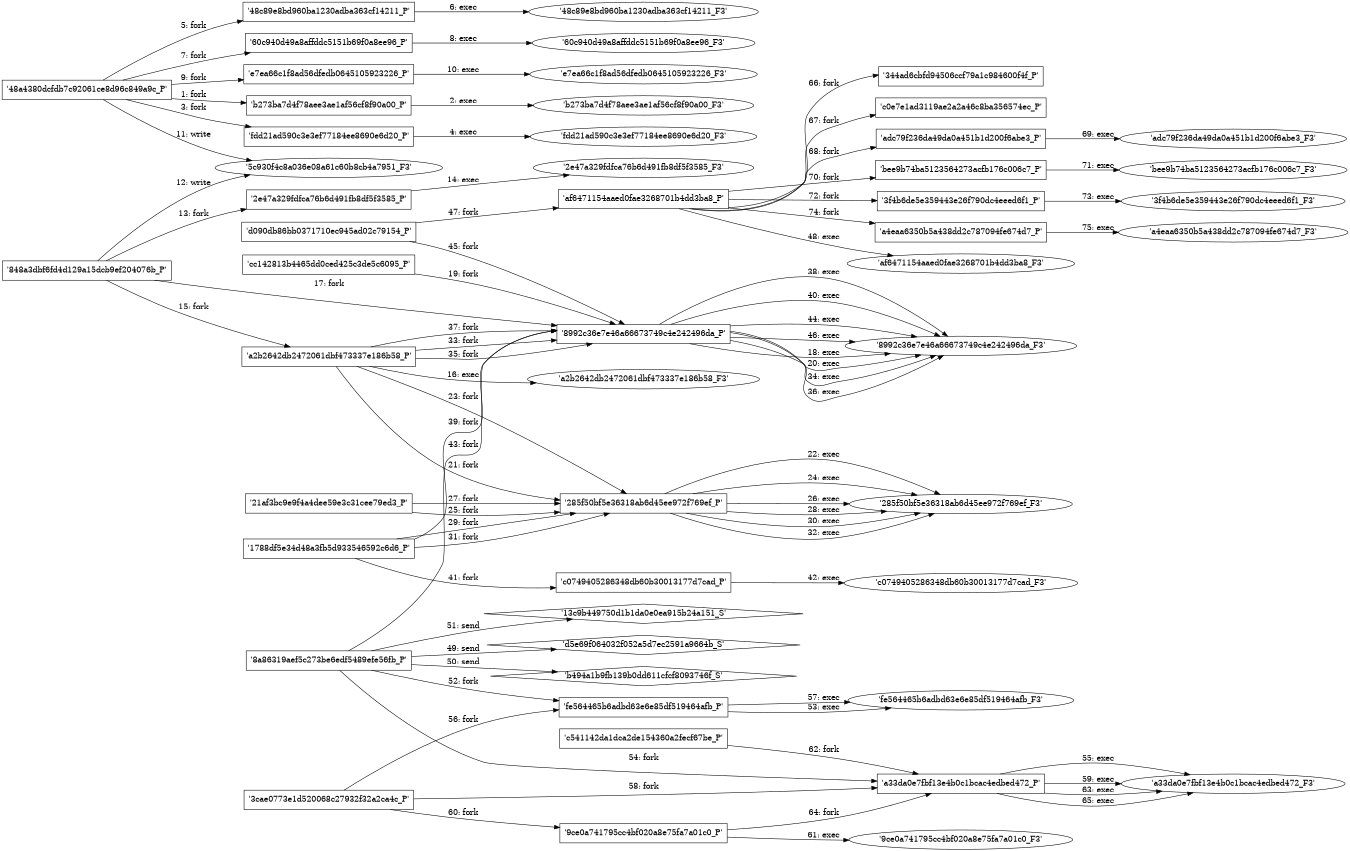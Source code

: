 digraph "D:\Learning\Paper\apt\基于CTI的攻击预警\Dataset\攻击图\ASGfromALLCTI\New tech support scam launches communication or phone call app.dot" {
rankdir="LR"
size="9"
fixedsize="false"
splines="true"
nodesep=0.3
ranksep=0
fontsize=10
overlap="scalexy"
engine= "neato"
	"'48a4380dcfdb7c92061ce8d96c849a9c_P'" [node_type=Process shape=box]
	"'b273ba7d4f78aee3ae1af56cf8f90a00_P'" [node_type=Process shape=box]
	"'48a4380dcfdb7c92061ce8d96c849a9c_P'" -> "'b273ba7d4f78aee3ae1af56cf8f90a00_P'" [label="1: fork"]
	"'b273ba7d4f78aee3ae1af56cf8f90a00_P'" [node_type=Process shape=box]
	"'b273ba7d4f78aee3ae1af56cf8f90a00_F3'" [node_type=File shape=ellipse]
	"'b273ba7d4f78aee3ae1af56cf8f90a00_P'" -> "'b273ba7d4f78aee3ae1af56cf8f90a00_F3'" [label="2: exec"]
	"'48a4380dcfdb7c92061ce8d96c849a9c_P'" [node_type=Process shape=box]
	"'fdd21ad590c3e3ef77184ee8690e6d20_P'" [node_type=Process shape=box]
	"'48a4380dcfdb7c92061ce8d96c849a9c_P'" -> "'fdd21ad590c3e3ef77184ee8690e6d20_P'" [label="3: fork"]
	"'fdd21ad590c3e3ef77184ee8690e6d20_P'" [node_type=Process shape=box]
	"'fdd21ad590c3e3ef77184ee8690e6d20_F3'" [node_type=File shape=ellipse]
	"'fdd21ad590c3e3ef77184ee8690e6d20_P'" -> "'fdd21ad590c3e3ef77184ee8690e6d20_F3'" [label="4: exec"]
	"'48a4380dcfdb7c92061ce8d96c849a9c_P'" [node_type=Process shape=box]
	"'48c89e8bd960ba1230adba363cf14211_P'" [node_type=Process shape=box]
	"'48a4380dcfdb7c92061ce8d96c849a9c_P'" -> "'48c89e8bd960ba1230adba363cf14211_P'" [label="5: fork"]
	"'48c89e8bd960ba1230adba363cf14211_P'" [node_type=Process shape=box]
	"'48c89e8bd960ba1230adba363cf14211_F3'" [node_type=File shape=ellipse]
	"'48c89e8bd960ba1230adba363cf14211_P'" -> "'48c89e8bd960ba1230adba363cf14211_F3'" [label="6: exec"]
	"'48a4380dcfdb7c92061ce8d96c849a9c_P'" [node_type=Process shape=box]
	"'60c940d49a8affddc5151b69f0a8ee96_P'" [node_type=Process shape=box]
	"'48a4380dcfdb7c92061ce8d96c849a9c_P'" -> "'60c940d49a8affddc5151b69f0a8ee96_P'" [label="7: fork"]
	"'60c940d49a8affddc5151b69f0a8ee96_P'" [node_type=Process shape=box]
	"'60c940d49a8affddc5151b69f0a8ee96_F3'" [node_type=File shape=ellipse]
	"'60c940d49a8affddc5151b69f0a8ee96_P'" -> "'60c940d49a8affddc5151b69f0a8ee96_F3'" [label="8: exec"]
	"'48a4380dcfdb7c92061ce8d96c849a9c_P'" [node_type=Process shape=box]
	"'e7ea66c1f8ad56dfedb0645105923226_P'" [node_type=Process shape=box]
	"'48a4380dcfdb7c92061ce8d96c849a9c_P'" -> "'e7ea66c1f8ad56dfedb0645105923226_P'" [label="9: fork"]
	"'e7ea66c1f8ad56dfedb0645105923226_P'" [node_type=Process shape=box]
	"'e7ea66c1f8ad56dfedb0645105923226_F3'" [node_type=File shape=ellipse]
	"'e7ea66c1f8ad56dfedb0645105923226_P'" -> "'e7ea66c1f8ad56dfedb0645105923226_F3'" [label="10: exec"]
	"'5c930f4c8a036e08a61c60b8cb4a7951_F3'" [node_type=file shape=ellipse]
	"'48a4380dcfdb7c92061ce8d96c849a9c_P'" [node_type=Process shape=box]
	"'48a4380dcfdb7c92061ce8d96c849a9c_P'" -> "'5c930f4c8a036e08a61c60b8cb4a7951_F3'" [label="11: write"]
	"'5c930f4c8a036e08a61c60b8cb4a7951_F3'" [node_type=file shape=ellipse]
	"'848a3dbf6fd4d129a15dcb9ef204076b_P'" [node_type=Process shape=box]
	"'848a3dbf6fd4d129a15dcb9ef204076b_P'" -> "'5c930f4c8a036e08a61c60b8cb4a7951_F3'" [label="12: write"]
	"'848a3dbf6fd4d129a15dcb9ef204076b_P'" [node_type=Process shape=box]
	"'2e47a329fdfca76b6d491fb8df5f3585_P'" [node_type=Process shape=box]
	"'848a3dbf6fd4d129a15dcb9ef204076b_P'" -> "'2e47a329fdfca76b6d491fb8df5f3585_P'" [label="13: fork"]
	"'2e47a329fdfca76b6d491fb8df5f3585_P'" [node_type=Process shape=box]
	"'2e47a329fdfca76b6d491fb8df5f3585_F3'" [node_type=File shape=ellipse]
	"'2e47a329fdfca76b6d491fb8df5f3585_P'" -> "'2e47a329fdfca76b6d491fb8df5f3585_F3'" [label="14: exec"]
	"'848a3dbf6fd4d129a15dcb9ef204076b_P'" [node_type=Process shape=box]
	"'a2b2642db2472061dbf473337e186b58_P'" [node_type=Process shape=box]
	"'848a3dbf6fd4d129a15dcb9ef204076b_P'" -> "'a2b2642db2472061dbf473337e186b58_P'" [label="15: fork"]
	"'a2b2642db2472061dbf473337e186b58_P'" [node_type=Process shape=box]
	"'a2b2642db2472061dbf473337e186b58_F3'" [node_type=File shape=ellipse]
	"'a2b2642db2472061dbf473337e186b58_P'" -> "'a2b2642db2472061dbf473337e186b58_F3'" [label="16: exec"]
	"'848a3dbf6fd4d129a15dcb9ef204076b_P'" [node_type=Process shape=box]
	"'8992c36e7e46a66673749c4e242496da_P'" [node_type=Process shape=box]
	"'848a3dbf6fd4d129a15dcb9ef204076b_P'" -> "'8992c36e7e46a66673749c4e242496da_P'" [label="17: fork"]
	"'8992c36e7e46a66673749c4e242496da_P'" [node_type=Process shape=box]
	"'8992c36e7e46a66673749c4e242496da_F3'" [node_type=File shape=ellipse]
	"'8992c36e7e46a66673749c4e242496da_P'" -> "'8992c36e7e46a66673749c4e242496da_F3'" [label="18: exec"]
	"'cc142813b4465dd0ced425c3de5c6095_P'" [node_type=Process shape=box]
	"'8992c36e7e46a66673749c4e242496da_P'" [node_type=Process shape=box]
	"'cc142813b4465dd0ced425c3de5c6095_P'" -> "'8992c36e7e46a66673749c4e242496da_P'" [label="19: fork"]
	"'8992c36e7e46a66673749c4e242496da_P'" [node_type=Process shape=box]
	"'8992c36e7e46a66673749c4e242496da_F3'" [node_type=File shape=ellipse]
	"'8992c36e7e46a66673749c4e242496da_P'" -> "'8992c36e7e46a66673749c4e242496da_F3'" [label="20: exec"]
	"'a2b2642db2472061dbf473337e186b58_P'" [node_type=Process shape=box]
	"'285f50bf5e36318ab6d45ee972f769ef_P'" [node_type=Process shape=box]
	"'a2b2642db2472061dbf473337e186b58_P'" -> "'285f50bf5e36318ab6d45ee972f769ef_P'" [label="21: fork"]
	"'285f50bf5e36318ab6d45ee972f769ef_P'" [node_type=Process shape=box]
	"'285f50bf5e36318ab6d45ee972f769ef_F3'" [node_type=File shape=ellipse]
	"'285f50bf5e36318ab6d45ee972f769ef_P'" -> "'285f50bf5e36318ab6d45ee972f769ef_F3'" [label="22: exec"]
	"'a2b2642db2472061dbf473337e186b58_P'" [node_type=Process shape=box]
	"'285f50bf5e36318ab6d45ee972f769ef_P'" [node_type=Process shape=box]
	"'a2b2642db2472061dbf473337e186b58_P'" -> "'285f50bf5e36318ab6d45ee972f769ef_P'" [label="23: fork"]
	"'285f50bf5e36318ab6d45ee972f769ef_P'" [node_type=Process shape=box]
	"'285f50bf5e36318ab6d45ee972f769ef_F3'" [node_type=File shape=ellipse]
	"'285f50bf5e36318ab6d45ee972f769ef_P'" -> "'285f50bf5e36318ab6d45ee972f769ef_F3'" [label="24: exec"]
	"'21af3bc9e9f4a4dee59e3c31cee79ed3_P'" [node_type=Process shape=box]
	"'285f50bf5e36318ab6d45ee972f769ef_P'" [node_type=Process shape=box]
	"'21af3bc9e9f4a4dee59e3c31cee79ed3_P'" -> "'285f50bf5e36318ab6d45ee972f769ef_P'" [label="25: fork"]
	"'285f50bf5e36318ab6d45ee972f769ef_P'" [node_type=Process shape=box]
	"'285f50bf5e36318ab6d45ee972f769ef_F3'" [node_type=File shape=ellipse]
	"'285f50bf5e36318ab6d45ee972f769ef_P'" -> "'285f50bf5e36318ab6d45ee972f769ef_F3'" [label="26: exec"]
	"'21af3bc9e9f4a4dee59e3c31cee79ed3_P'" [node_type=Process shape=box]
	"'285f50bf5e36318ab6d45ee972f769ef_P'" [node_type=Process shape=box]
	"'21af3bc9e9f4a4dee59e3c31cee79ed3_P'" -> "'285f50bf5e36318ab6d45ee972f769ef_P'" [label="27: fork"]
	"'285f50bf5e36318ab6d45ee972f769ef_P'" [node_type=Process shape=box]
	"'285f50bf5e36318ab6d45ee972f769ef_F3'" [node_type=File shape=ellipse]
	"'285f50bf5e36318ab6d45ee972f769ef_P'" -> "'285f50bf5e36318ab6d45ee972f769ef_F3'" [label="28: exec"]
	"'1788df5e34d48a3fb5d933546592c6d6_P'" [node_type=Process shape=box]
	"'285f50bf5e36318ab6d45ee972f769ef_P'" [node_type=Process shape=box]
	"'1788df5e34d48a3fb5d933546592c6d6_P'" -> "'285f50bf5e36318ab6d45ee972f769ef_P'" [label="29: fork"]
	"'285f50bf5e36318ab6d45ee972f769ef_P'" [node_type=Process shape=box]
	"'285f50bf5e36318ab6d45ee972f769ef_F3'" [node_type=File shape=ellipse]
	"'285f50bf5e36318ab6d45ee972f769ef_P'" -> "'285f50bf5e36318ab6d45ee972f769ef_F3'" [label="30: exec"]
	"'1788df5e34d48a3fb5d933546592c6d6_P'" [node_type=Process shape=box]
	"'285f50bf5e36318ab6d45ee972f769ef_P'" [node_type=Process shape=box]
	"'1788df5e34d48a3fb5d933546592c6d6_P'" -> "'285f50bf5e36318ab6d45ee972f769ef_P'" [label="31: fork"]
	"'285f50bf5e36318ab6d45ee972f769ef_P'" [node_type=Process shape=box]
	"'285f50bf5e36318ab6d45ee972f769ef_F3'" [node_type=File shape=ellipse]
	"'285f50bf5e36318ab6d45ee972f769ef_P'" -> "'285f50bf5e36318ab6d45ee972f769ef_F3'" [label="32: exec"]
	"'a2b2642db2472061dbf473337e186b58_P'" [node_type=Process shape=box]
	"'8992c36e7e46a66673749c4e242496da_P'" [node_type=Process shape=box]
	"'a2b2642db2472061dbf473337e186b58_P'" -> "'8992c36e7e46a66673749c4e242496da_P'" [label="33: fork"]
	"'8992c36e7e46a66673749c4e242496da_P'" [node_type=Process shape=box]
	"'8992c36e7e46a66673749c4e242496da_F3'" [node_type=File shape=ellipse]
	"'8992c36e7e46a66673749c4e242496da_P'" -> "'8992c36e7e46a66673749c4e242496da_F3'" [label="34: exec"]
	"'a2b2642db2472061dbf473337e186b58_P'" [node_type=Process shape=box]
	"'8992c36e7e46a66673749c4e242496da_P'" [node_type=Process shape=box]
	"'a2b2642db2472061dbf473337e186b58_P'" -> "'8992c36e7e46a66673749c4e242496da_P'" [label="35: fork"]
	"'8992c36e7e46a66673749c4e242496da_P'" [node_type=Process shape=box]
	"'8992c36e7e46a66673749c4e242496da_F3'" [node_type=File shape=ellipse]
	"'8992c36e7e46a66673749c4e242496da_P'" -> "'8992c36e7e46a66673749c4e242496da_F3'" [label="36: exec"]
	"'a2b2642db2472061dbf473337e186b58_P'" [node_type=Process shape=box]
	"'8992c36e7e46a66673749c4e242496da_P'" [node_type=Process shape=box]
	"'a2b2642db2472061dbf473337e186b58_P'" -> "'8992c36e7e46a66673749c4e242496da_P'" [label="37: fork"]
	"'8992c36e7e46a66673749c4e242496da_P'" [node_type=Process shape=box]
	"'8992c36e7e46a66673749c4e242496da_F3'" [node_type=File shape=ellipse]
	"'8992c36e7e46a66673749c4e242496da_P'" -> "'8992c36e7e46a66673749c4e242496da_F3'" [label="38: exec"]
	"'1788df5e34d48a3fb5d933546592c6d6_P'" [node_type=Process shape=box]
	"'8992c36e7e46a66673749c4e242496da_P'" [node_type=Process shape=box]
	"'1788df5e34d48a3fb5d933546592c6d6_P'" -> "'8992c36e7e46a66673749c4e242496da_P'" [label="39: fork"]
	"'8992c36e7e46a66673749c4e242496da_P'" [node_type=Process shape=box]
	"'8992c36e7e46a66673749c4e242496da_F3'" [node_type=File shape=ellipse]
	"'8992c36e7e46a66673749c4e242496da_P'" -> "'8992c36e7e46a66673749c4e242496da_F3'" [label="40: exec"]
	"'1788df5e34d48a3fb5d933546592c6d6_P'" [node_type=Process shape=box]
	"'c0749405286348db60b30013177d7cad_P'" [node_type=Process shape=box]
	"'1788df5e34d48a3fb5d933546592c6d6_P'" -> "'c0749405286348db60b30013177d7cad_P'" [label="41: fork"]
	"'c0749405286348db60b30013177d7cad_P'" [node_type=Process shape=box]
	"'c0749405286348db60b30013177d7cad_F3'" [node_type=File shape=ellipse]
	"'c0749405286348db60b30013177d7cad_P'" -> "'c0749405286348db60b30013177d7cad_F3'" [label="42: exec"]
	"'8a86319aef5c273be6edf5489efe56fb_P'" [node_type=Process shape=box]
	"'8992c36e7e46a66673749c4e242496da_P'" [node_type=Process shape=box]
	"'8a86319aef5c273be6edf5489efe56fb_P'" -> "'8992c36e7e46a66673749c4e242496da_P'" [label="43: fork"]
	"'8992c36e7e46a66673749c4e242496da_P'" [node_type=Process shape=box]
	"'8992c36e7e46a66673749c4e242496da_F3'" [node_type=File shape=ellipse]
	"'8992c36e7e46a66673749c4e242496da_P'" -> "'8992c36e7e46a66673749c4e242496da_F3'" [label="44: exec"]
	"'d090db86bb0371710ec945ad02c79154_P'" [node_type=Process shape=box]
	"'8992c36e7e46a66673749c4e242496da_P'" [node_type=Process shape=box]
	"'d090db86bb0371710ec945ad02c79154_P'" -> "'8992c36e7e46a66673749c4e242496da_P'" [label="45: fork"]
	"'8992c36e7e46a66673749c4e242496da_P'" [node_type=Process shape=box]
	"'8992c36e7e46a66673749c4e242496da_F3'" [node_type=File shape=ellipse]
	"'8992c36e7e46a66673749c4e242496da_P'" -> "'8992c36e7e46a66673749c4e242496da_F3'" [label="46: exec"]
	"'d090db86bb0371710ec945ad02c79154_P'" [node_type=Process shape=box]
	"'af6471154aaed0fae3268701b4dd3ba8_P'" [node_type=Process shape=box]
	"'d090db86bb0371710ec945ad02c79154_P'" -> "'af6471154aaed0fae3268701b4dd3ba8_P'" [label="47: fork"]
	"'af6471154aaed0fae3268701b4dd3ba8_P'" [node_type=Process shape=box]
	"'af6471154aaed0fae3268701b4dd3ba8_F3'" [node_type=File shape=ellipse]
	"'af6471154aaed0fae3268701b4dd3ba8_P'" -> "'af6471154aaed0fae3268701b4dd3ba8_F3'" [label="48: exec"]
	"'d5e69f064032f052a5d7ec2591a9664b_S'" [node_type=Socket shape=diamond]
	"'8a86319aef5c273be6edf5489efe56fb_P'" [node_type=Process shape=box]
	"'8a86319aef5c273be6edf5489efe56fb_P'" -> "'d5e69f064032f052a5d7ec2591a9664b_S'" [label="49: send"]
	"'b494a1b9fb139b0dd611cfcf8093746f_S'" [node_type=Socket shape=diamond]
	"'8a86319aef5c273be6edf5489efe56fb_P'" [node_type=Process shape=box]
	"'8a86319aef5c273be6edf5489efe56fb_P'" -> "'b494a1b9fb139b0dd611cfcf8093746f_S'" [label="50: send"]
	"'13c9b449750d1b1da0e0ea915b24a151_S'" [node_type=Socket shape=diamond]
	"'8a86319aef5c273be6edf5489efe56fb_P'" [node_type=Process shape=box]
	"'8a86319aef5c273be6edf5489efe56fb_P'" -> "'13c9b449750d1b1da0e0ea915b24a151_S'" [label="51: send"]
	"'8a86319aef5c273be6edf5489efe56fb_P'" [node_type=Process shape=box]
	"'fe564465b6adbd63e6e85df519464afb_P'" [node_type=Process shape=box]
	"'8a86319aef5c273be6edf5489efe56fb_P'" -> "'fe564465b6adbd63e6e85df519464afb_P'" [label="52: fork"]
	"'fe564465b6adbd63e6e85df519464afb_P'" [node_type=Process shape=box]
	"'fe564465b6adbd63e6e85df519464afb_F3'" [node_type=File shape=ellipse]
	"'fe564465b6adbd63e6e85df519464afb_P'" -> "'fe564465b6adbd63e6e85df519464afb_F3'" [label="53: exec"]
	"'8a86319aef5c273be6edf5489efe56fb_P'" [node_type=Process shape=box]
	"'a33da0e7fbf13e4b0c1bcac4edbed472_P'" [node_type=Process shape=box]
	"'8a86319aef5c273be6edf5489efe56fb_P'" -> "'a33da0e7fbf13e4b0c1bcac4edbed472_P'" [label="54: fork"]
	"'a33da0e7fbf13e4b0c1bcac4edbed472_P'" [node_type=Process shape=box]
	"'a33da0e7fbf13e4b0c1bcac4edbed472_F3'" [node_type=File shape=ellipse]
	"'a33da0e7fbf13e4b0c1bcac4edbed472_P'" -> "'a33da0e7fbf13e4b0c1bcac4edbed472_F3'" [label="55: exec"]
	"'3cae0773e1d520068c27932f32a2ca4c_P'" [node_type=Process shape=box]
	"'fe564465b6adbd63e6e85df519464afb_P'" [node_type=Process shape=box]
	"'3cae0773e1d520068c27932f32a2ca4c_P'" -> "'fe564465b6adbd63e6e85df519464afb_P'" [label="56: fork"]
	"'fe564465b6adbd63e6e85df519464afb_P'" [node_type=Process shape=box]
	"'fe564465b6adbd63e6e85df519464afb_F3'" [node_type=File shape=ellipse]
	"'fe564465b6adbd63e6e85df519464afb_P'" -> "'fe564465b6adbd63e6e85df519464afb_F3'" [label="57: exec"]
	"'3cae0773e1d520068c27932f32a2ca4c_P'" [node_type=Process shape=box]
	"'a33da0e7fbf13e4b0c1bcac4edbed472_P'" [node_type=Process shape=box]
	"'3cae0773e1d520068c27932f32a2ca4c_P'" -> "'a33da0e7fbf13e4b0c1bcac4edbed472_P'" [label="58: fork"]
	"'a33da0e7fbf13e4b0c1bcac4edbed472_P'" [node_type=Process shape=box]
	"'a33da0e7fbf13e4b0c1bcac4edbed472_F3'" [node_type=File shape=ellipse]
	"'a33da0e7fbf13e4b0c1bcac4edbed472_P'" -> "'a33da0e7fbf13e4b0c1bcac4edbed472_F3'" [label="59: exec"]
	"'3cae0773e1d520068c27932f32a2ca4c_P'" [node_type=Process shape=box]
	"'9ce0a741795cc4bf020a8e75fa7a01c0_P'" [node_type=Process shape=box]
	"'3cae0773e1d520068c27932f32a2ca4c_P'" -> "'9ce0a741795cc4bf020a8e75fa7a01c0_P'" [label="60: fork"]
	"'9ce0a741795cc4bf020a8e75fa7a01c0_P'" [node_type=Process shape=box]
	"'9ce0a741795cc4bf020a8e75fa7a01c0_F3'" [node_type=File shape=ellipse]
	"'9ce0a741795cc4bf020a8e75fa7a01c0_P'" -> "'9ce0a741795cc4bf020a8e75fa7a01c0_F3'" [label="61: exec"]
	"'c541142da1dca2de154360a2fecf67be_P'" [node_type=Process shape=box]
	"'a33da0e7fbf13e4b0c1bcac4edbed472_P'" [node_type=Process shape=box]
	"'c541142da1dca2de154360a2fecf67be_P'" -> "'a33da0e7fbf13e4b0c1bcac4edbed472_P'" [label="62: fork"]
	"'a33da0e7fbf13e4b0c1bcac4edbed472_P'" [node_type=Process shape=box]
	"'a33da0e7fbf13e4b0c1bcac4edbed472_F3'" [node_type=File shape=ellipse]
	"'a33da0e7fbf13e4b0c1bcac4edbed472_P'" -> "'a33da0e7fbf13e4b0c1bcac4edbed472_F3'" [label="63: exec"]
	"'9ce0a741795cc4bf020a8e75fa7a01c0_P'" [node_type=Process shape=box]
	"'a33da0e7fbf13e4b0c1bcac4edbed472_P'" [node_type=Process shape=box]
	"'9ce0a741795cc4bf020a8e75fa7a01c0_P'" -> "'a33da0e7fbf13e4b0c1bcac4edbed472_P'" [label="64: fork"]
	"'a33da0e7fbf13e4b0c1bcac4edbed472_P'" [node_type=Process shape=box]
	"'a33da0e7fbf13e4b0c1bcac4edbed472_F3'" [node_type=File shape=ellipse]
	"'a33da0e7fbf13e4b0c1bcac4edbed472_P'" -> "'a33da0e7fbf13e4b0c1bcac4edbed472_F3'" [label="65: exec"]
	"'af6471154aaed0fae3268701b4dd3ba8_P'" [node_type=Process shape=box]
	"'344ad6cbfd94506ccf79a1c984600f4f_P'" [node_type=Process shape=box]
	"'af6471154aaed0fae3268701b4dd3ba8_P'" -> "'344ad6cbfd94506ccf79a1c984600f4f_P'" [label="66: fork"]
	"'af6471154aaed0fae3268701b4dd3ba8_P'" [node_type=Process shape=box]
	"'c0e7e1ad3119ae2a2a46c8ba356574ec_P'" [node_type=Process shape=box]
	"'af6471154aaed0fae3268701b4dd3ba8_P'" -> "'c0e7e1ad3119ae2a2a46c8ba356574ec_P'" [label="67: fork"]
	"'af6471154aaed0fae3268701b4dd3ba8_P'" [node_type=Process shape=box]
	"'adc79f236da49da0a451b1d200f6abe3_P'" [node_type=Process shape=box]
	"'af6471154aaed0fae3268701b4dd3ba8_P'" -> "'adc79f236da49da0a451b1d200f6abe3_P'" [label="68: fork"]
	"'adc79f236da49da0a451b1d200f6abe3_P'" [node_type=Process shape=box]
	"'adc79f236da49da0a451b1d200f6abe3_F3'" [node_type=File shape=ellipse]
	"'adc79f236da49da0a451b1d200f6abe3_P'" -> "'adc79f236da49da0a451b1d200f6abe3_F3'" [label="69: exec"]
	"'af6471154aaed0fae3268701b4dd3ba8_P'" [node_type=Process shape=box]
	"'bee9b74ba5123564273acfb176c006c7_P'" [node_type=Process shape=box]
	"'af6471154aaed0fae3268701b4dd3ba8_P'" -> "'bee9b74ba5123564273acfb176c006c7_P'" [label="70: fork"]
	"'bee9b74ba5123564273acfb176c006c7_P'" [node_type=Process shape=box]
	"'bee9b74ba5123564273acfb176c006c7_F3'" [node_type=File shape=ellipse]
	"'bee9b74ba5123564273acfb176c006c7_P'" -> "'bee9b74ba5123564273acfb176c006c7_F3'" [label="71: exec"]
	"'af6471154aaed0fae3268701b4dd3ba8_P'" [node_type=Process shape=box]
	"'3f4b6de5e359443e26f790dc4eeed6f1_P'" [node_type=Process shape=box]
	"'af6471154aaed0fae3268701b4dd3ba8_P'" -> "'3f4b6de5e359443e26f790dc4eeed6f1_P'" [label="72: fork"]
	"'3f4b6de5e359443e26f790dc4eeed6f1_P'" [node_type=Process shape=box]
	"'3f4b6de5e359443e26f790dc4eeed6f1_F3'" [node_type=File shape=ellipse]
	"'3f4b6de5e359443e26f790dc4eeed6f1_P'" -> "'3f4b6de5e359443e26f790dc4eeed6f1_F3'" [label="73: exec"]
	"'af6471154aaed0fae3268701b4dd3ba8_P'" [node_type=Process shape=box]
	"'a4eaa6350b5a438dd2c787094fe674d7_P'" [node_type=Process shape=box]
	"'af6471154aaed0fae3268701b4dd3ba8_P'" -> "'a4eaa6350b5a438dd2c787094fe674d7_P'" [label="74: fork"]
	"'a4eaa6350b5a438dd2c787094fe674d7_P'" [node_type=Process shape=box]
	"'a4eaa6350b5a438dd2c787094fe674d7_F3'" [node_type=File shape=ellipse]
	"'a4eaa6350b5a438dd2c787094fe674d7_P'" -> "'a4eaa6350b5a438dd2c787094fe674d7_F3'" [label="75: exec"]
}
